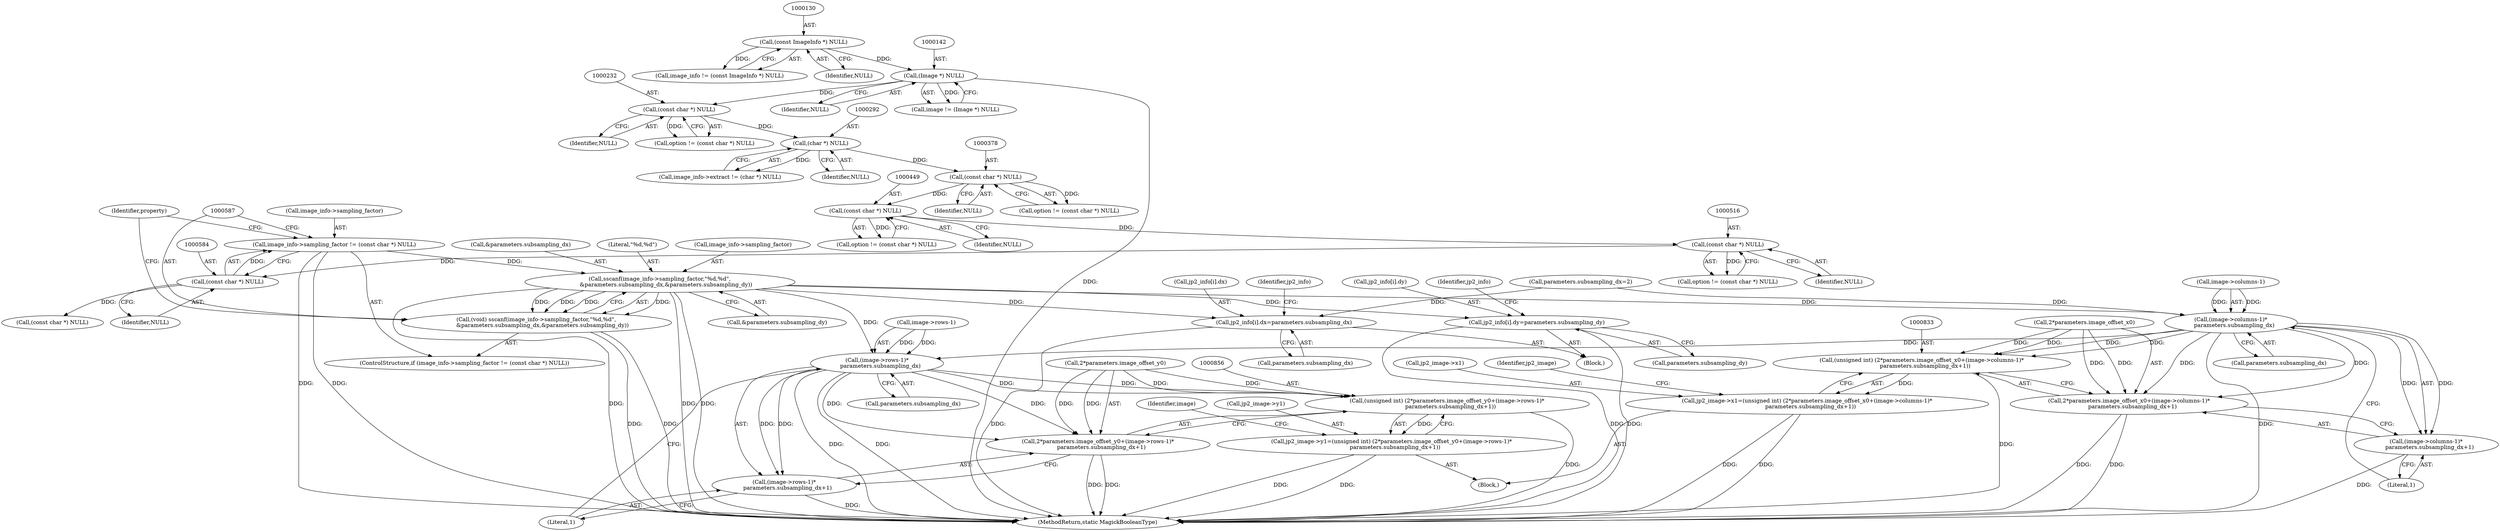 digraph "0_ImageMagick_3d5ac8c20846871f1eb3068b65f93da7cd33bfd0_0@API" {
"1000588" [label="(Call,sscanf(image_info->sampling_factor,\"%d,%d\",\n       &parameters.subsampling_dx,&parameters.subsampling_dy))"];
"1000579" [label="(Call,image_info->sampling_factor != (const char *) NULL)"];
"1000583" [label="(Call,(const char *) NULL)"];
"1000515" [label="(Call,(const char *) NULL)"];
"1000448" [label="(Call,(const char *) NULL)"];
"1000377" [label="(Call,(const char *) NULL)"];
"1000291" [label="(Call,(char *) NULL)"];
"1000231" [label="(Call,(const char *) NULL)"];
"1000141" [label="(Call,(Image *) NULL)"];
"1000129" [label="(Call,(const ImageInfo *) NULL)"];
"1000586" [label="(Call,(void) sscanf(image_info->sampling_factor,\"%d,%d\",\n       &parameters.subsampling_dx,&parameters.subsampling_dy))"];
"1000759" [label="(Call,jp2_info[i].dx=parameters.subsampling_dx)"];
"1000768" [label="(Call,jp2_info[i].dy=parameters.subsampling_dy)"];
"1000841" [label="(Call,(image->columns-1)*\n    parameters.subsampling_dx)"];
"1000832" [label="(Call,(unsigned int) (2*parameters.image_offset_x0+(image->columns-1)*\n    parameters.subsampling_dx+1))"];
"1000828" [label="(Call,jp2_image->x1=(unsigned int) (2*parameters.image_offset_x0+(image->columns-1)*\n    parameters.subsampling_dx+1))"];
"1000834" [label="(Call,2*parameters.image_offset_x0+(image->columns-1)*\n    parameters.subsampling_dx+1)"];
"1000840" [label="(Call,(image->columns-1)*\n    parameters.subsampling_dx+1)"];
"1000864" [label="(Call,(image->rows-1)*\n    parameters.subsampling_dx)"];
"1000855" [label="(Call,(unsigned int) (2*parameters.image_offset_y0+(image->rows-1)*\n    parameters.subsampling_dx+1))"];
"1000851" [label="(Call,jp2_image->y1=(unsigned int) (2*parameters.image_offset_y0+(image->rows-1)*\n    parameters.subsampling_dx+1))"];
"1000857" [label="(Call,2*parameters.image_offset_y0+(image->rows-1)*\n    parameters.subsampling_dx+1)"];
"1000863" [label="(Call,(image->rows-1)*\n    parameters.subsampling_dx+1)"];
"1000759" [label="(Call,jp2_info[i].dx=parameters.subsampling_dx)"];
"1000857" [label="(Call,2*parameters.image_offset_y0+(image->rows-1)*\n    parameters.subsampling_dx+1)"];
"1000768" [label="(Call,jp2_info[i].dy=parameters.subsampling_dy)"];
"1000578" [label="(ControlStructure,if (image_info->sampling_factor != (const char *) NULL))"];
"1000583" [label="(Call,(const char *) NULL)"];
"1000448" [label="(Call,(const char *) NULL)"];
"1000517" [label="(Identifier,NULL)"];
"1000694" [label="(Block,)"];
"1000609" [label="(Call,(const char *) NULL)"];
"1000143" [label="(Identifier,NULL)"];
"1000774" [label="(Call,parameters.subsampling_dy)"];
"1000847" [label="(Call,parameters.subsampling_dx)"];
"1000515" [label="(Call,(const char *) NULL)"];
"1000850" [label="(Literal,1)"];
"1000765" [label="(Call,parameters.subsampling_dx)"];
"1000633" [label="(Call,parameters.subsampling_dx=2)"];
"1000840" [label="(Call,(image->columns-1)*\n    parameters.subsampling_dx+1)"];
"1000513" [label="(Call,option != (const char *) NULL)"];
"1000853" [label="(Identifier,jp2_image)"];
"1000585" [label="(Identifier,NULL)"];
"1000229" [label="(Call,option != (const char *) NULL)"];
"1000852" [label="(Call,jp2_image->y1)"];
"1000446" [label="(Call,option != (const char *) NULL)"];
"1000855" [label="(Call,(unsigned int) (2*parameters.image_offset_y0+(image->rows-1)*\n    parameters.subsampling_dx+1))"];
"1000586" [label="(Call,(void) sscanf(image_info->sampling_factor,\"%d,%d\",\n       &parameters.subsampling_dx,&parameters.subsampling_dy))"];
"1000127" [label="(Call,image_info != (const ImageInfo *) NULL)"];
"1000851" [label="(Call,jp2_image->y1=(unsigned int) (2*parameters.image_offset_y0+(image->rows-1)*\n    parameters.subsampling_dx+1))"];
"1001297" [label="(MethodReturn,static MagickBooleanType)"];
"1000834" [label="(Call,2*parameters.image_offset_x0+(image->columns-1)*\n    parameters.subsampling_dx+1)"];
"1000131" [label="(Identifier,NULL)"];
"1000287" [label="(Call,image_info->extract != (char *) NULL)"];
"1000863" [label="(Call,(image->rows-1)*\n    parameters.subsampling_dx+1)"];
"1000231" [label="(Call,(const char *) NULL)"];
"1000579" [label="(Call,image_info->sampling_factor != (const char *) NULL)"];
"1000602" [label="(Identifier,property)"];
"1000828" [label="(Call,jp2_image->x1=(unsigned int) (2*parameters.image_offset_x0+(image->columns-1)*\n    parameters.subsampling_dx+1))"];
"1000112" [label="(Block,)"];
"1000592" [label="(Literal,\"%d,%d\")"];
"1000580" [label="(Call,image_info->sampling_factor)"];
"1000589" [label="(Call,image_info->sampling_factor)"];
"1000878" [label="(Identifier,image)"];
"1000375" [label="(Call,option != (const char *) NULL)"];
"1000293" [label="(Identifier,NULL)"];
"1000842" [label="(Call,image->columns-1)"];
"1000291" [label="(Call,(char *) NULL)"];
"1000858" [label="(Call,2*parameters.image_offset_y0)"];
"1000377" [label="(Call,(const char *) NULL)"];
"1000379" [label="(Identifier,NULL)"];
"1000771" [label="(Identifier,jp2_info)"];
"1000593" [label="(Call,&parameters.subsampling_dx)"];
"1000141" [label="(Call,(Image *) NULL)"];
"1000588" [label="(Call,sscanf(image_info->sampling_factor,\"%d,%d\",\n       &parameters.subsampling_dx,&parameters.subsampling_dy))"];
"1000865" [label="(Call,image->rows-1)"];
"1000139" [label="(Call,image != (Image *) NULL)"];
"1000129" [label="(Call,(const ImageInfo *) NULL)"];
"1000864" [label="(Call,(image->rows-1)*\n    parameters.subsampling_dx)"];
"1000873" [label="(Literal,1)"];
"1000841" [label="(Call,(image->columns-1)*\n    parameters.subsampling_dx)"];
"1000870" [label="(Call,parameters.subsampling_dx)"];
"1000829" [label="(Call,jp2_image->x1)"];
"1000597" [label="(Call,&parameters.subsampling_dy)"];
"1000780" [label="(Identifier,jp2_info)"];
"1000450" [label="(Identifier,NULL)"];
"1000769" [label="(Call,jp2_info[i].dy)"];
"1000233" [label="(Identifier,NULL)"];
"1000835" [label="(Call,2*parameters.image_offset_x0)"];
"1000832" [label="(Call,(unsigned int) (2*parameters.image_offset_x0+(image->columns-1)*\n    parameters.subsampling_dx+1))"];
"1000760" [label="(Call,jp2_info[i].dx)"];
"1000588" -> "1000586"  [label="AST: "];
"1000588" -> "1000597"  [label="CFG: "];
"1000589" -> "1000588"  [label="AST: "];
"1000592" -> "1000588"  [label="AST: "];
"1000593" -> "1000588"  [label="AST: "];
"1000597" -> "1000588"  [label="AST: "];
"1000586" -> "1000588"  [label="CFG: "];
"1000588" -> "1001297"  [label="DDG: "];
"1000588" -> "1001297"  [label="DDG: "];
"1000588" -> "1001297"  [label="DDG: "];
"1000588" -> "1000586"  [label="DDG: "];
"1000588" -> "1000586"  [label="DDG: "];
"1000588" -> "1000586"  [label="DDG: "];
"1000588" -> "1000586"  [label="DDG: "];
"1000579" -> "1000588"  [label="DDG: "];
"1000588" -> "1000759"  [label="DDG: "];
"1000588" -> "1000768"  [label="DDG: "];
"1000588" -> "1000841"  [label="DDG: "];
"1000588" -> "1000864"  [label="DDG: "];
"1000579" -> "1000578"  [label="AST: "];
"1000579" -> "1000583"  [label="CFG: "];
"1000580" -> "1000579"  [label="AST: "];
"1000583" -> "1000579"  [label="AST: "];
"1000587" -> "1000579"  [label="CFG: "];
"1000602" -> "1000579"  [label="CFG: "];
"1000579" -> "1001297"  [label="DDG: "];
"1000579" -> "1001297"  [label="DDG: "];
"1000583" -> "1000579"  [label="DDG: "];
"1000583" -> "1000585"  [label="CFG: "];
"1000584" -> "1000583"  [label="AST: "];
"1000585" -> "1000583"  [label="AST: "];
"1000515" -> "1000583"  [label="DDG: "];
"1000583" -> "1000609"  [label="DDG: "];
"1000515" -> "1000513"  [label="AST: "];
"1000515" -> "1000517"  [label="CFG: "];
"1000516" -> "1000515"  [label="AST: "];
"1000517" -> "1000515"  [label="AST: "];
"1000513" -> "1000515"  [label="CFG: "];
"1000515" -> "1000513"  [label="DDG: "];
"1000448" -> "1000515"  [label="DDG: "];
"1000448" -> "1000446"  [label="AST: "];
"1000448" -> "1000450"  [label="CFG: "];
"1000449" -> "1000448"  [label="AST: "];
"1000450" -> "1000448"  [label="AST: "];
"1000446" -> "1000448"  [label="CFG: "];
"1000448" -> "1000446"  [label="DDG: "];
"1000377" -> "1000448"  [label="DDG: "];
"1000377" -> "1000375"  [label="AST: "];
"1000377" -> "1000379"  [label="CFG: "];
"1000378" -> "1000377"  [label="AST: "];
"1000379" -> "1000377"  [label="AST: "];
"1000375" -> "1000377"  [label="CFG: "];
"1000377" -> "1000375"  [label="DDG: "];
"1000291" -> "1000377"  [label="DDG: "];
"1000291" -> "1000287"  [label="AST: "];
"1000291" -> "1000293"  [label="CFG: "];
"1000292" -> "1000291"  [label="AST: "];
"1000293" -> "1000291"  [label="AST: "];
"1000287" -> "1000291"  [label="CFG: "];
"1000291" -> "1000287"  [label="DDG: "];
"1000231" -> "1000291"  [label="DDG: "];
"1000231" -> "1000229"  [label="AST: "];
"1000231" -> "1000233"  [label="CFG: "];
"1000232" -> "1000231"  [label="AST: "];
"1000233" -> "1000231"  [label="AST: "];
"1000229" -> "1000231"  [label="CFG: "];
"1000231" -> "1000229"  [label="DDG: "];
"1000141" -> "1000231"  [label="DDG: "];
"1000141" -> "1000139"  [label="AST: "];
"1000141" -> "1000143"  [label="CFG: "];
"1000142" -> "1000141"  [label="AST: "];
"1000143" -> "1000141"  [label="AST: "];
"1000139" -> "1000141"  [label="CFG: "];
"1000141" -> "1001297"  [label="DDG: "];
"1000141" -> "1000139"  [label="DDG: "];
"1000129" -> "1000141"  [label="DDG: "];
"1000129" -> "1000127"  [label="AST: "];
"1000129" -> "1000131"  [label="CFG: "];
"1000130" -> "1000129"  [label="AST: "];
"1000131" -> "1000129"  [label="AST: "];
"1000127" -> "1000129"  [label="CFG: "];
"1000129" -> "1000127"  [label="DDG: "];
"1000586" -> "1000578"  [label="AST: "];
"1000587" -> "1000586"  [label="AST: "];
"1000602" -> "1000586"  [label="CFG: "];
"1000586" -> "1001297"  [label="DDG: "];
"1000586" -> "1001297"  [label="DDG: "];
"1000759" -> "1000694"  [label="AST: "];
"1000759" -> "1000765"  [label="CFG: "];
"1000760" -> "1000759"  [label="AST: "];
"1000765" -> "1000759"  [label="AST: "];
"1000771" -> "1000759"  [label="CFG: "];
"1000759" -> "1001297"  [label="DDG: "];
"1000633" -> "1000759"  [label="DDG: "];
"1000768" -> "1000694"  [label="AST: "];
"1000768" -> "1000774"  [label="CFG: "];
"1000769" -> "1000768"  [label="AST: "];
"1000774" -> "1000768"  [label="AST: "];
"1000780" -> "1000768"  [label="CFG: "];
"1000768" -> "1001297"  [label="DDG: "];
"1000768" -> "1001297"  [label="DDG: "];
"1000841" -> "1000840"  [label="AST: "];
"1000841" -> "1000847"  [label="CFG: "];
"1000842" -> "1000841"  [label="AST: "];
"1000847" -> "1000841"  [label="AST: "];
"1000850" -> "1000841"  [label="CFG: "];
"1000841" -> "1001297"  [label="DDG: "];
"1000841" -> "1000832"  [label="DDG: "];
"1000841" -> "1000832"  [label="DDG: "];
"1000841" -> "1000834"  [label="DDG: "];
"1000841" -> "1000834"  [label="DDG: "];
"1000841" -> "1000840"  [label="DDG: "];
"1000841" -> "1000840"  [label="DDG: "];
"1000842" -> "1000841"  [label="DDG: "];
"1000842" -> "1000841"  [label="DDG: "];
"1000633" -> "1000841"  [label="DDG: "];
"1000841" -> "1000864"  [label="DDG: "];
"1000832" -> "1000828"  [label="AST: "];
"1000832" -> "1000834"  [label="CFG: "];
"1000833" -> "1000832"  [label="AST: "];
"1000834" -> "1000832"  [label="AST: "];
"1000828" -> "1000832"  [label="CFG: "];
"1000832" -> "1001297"  [label="DDG: "];
"1000832" -> "1000828"  [label="DDG: "];
"1000835" -> "1000832"  [label="DDG: "];
"1000835" -> "1000832"  [label="DDG: "];
"1000828" -> "1000112"  [label="AST: "];
"1000829" -> "1000828"  [label="AST: "];
"1000853" -> "1000828"  [label="CFG: "];
"1000828" -> "1001297"  [label="DDG: "];
"1000828" -> "1001297"  [label="DDG: "];
"1000834" -> "1000840"  [label="CFG: "];
"1000835" -> "1000834"  [label="AST: "];
"1000840" -> "1000834"  [label="AST: "];
"1000834" -> "1001297"  [label="DDG: "];
"1000834" -> "1001297"  [label="DDG: "];
"1000835" -> "1000834"  [label="DDG: "];
"1000835" -> "1000834"  [label="DDG: "];
"1000840" -> "1000850"  [label="CFG: "];
"1000850" -> "1000840"  [label="AST: "];
"1000840" -> "1001297"  [label="DDG: "];
"1000864" -> "1000863"  [label="AST: "];
"1000864" -> "1000870"  [label="CFG: "];
"1000865" -> "1000864"  [label="AST: "];
"1000870" -> "1000864"  [label="AST: "];
"1000873" -> "1000864"  [label="CFG: "];
"1000864" -> "1001297"  [label="DDG: "];
"1000864" -> "1001297"  [label="DDG: "];
"1000864" -> "1000855"  [label="DDG: "];
"1000864" -> "1000855"  [label="DDG: "];
"1000864" -> "1000857"  [label="DDG: "];
"1000864" -> "1000857"  [label="DDG: "];
"1000864" -> "1000863"  [label="DDG: "];
"1000864" -> "1000863"  [label="DDG: "];
"1000865" -> "1000864"  [label="DDG: "];
"1000865" -> "1000864"  [label="DDG: "];
"1000855" -> "1000851"  [label="AST: "];
"1000855" -> "1000857"  [label="CFG: "];
"1000856" -> "1000855"  [label="AST: "];
"1000857" -> "1000855"  [label="AST: "];
"1000851" -> "1000855"  [label="CFG: "];
"1000855" -> "1001297"  [label="DDG: "];
"1000855" -> "1000851"  [label="DDG: "];
"1000858" -> "1000855"  [label="DDG: "];
"1000858" -> "1000855"  [label="DDG: "];
"1000851" -> "1000112"  [label="AST: "];
"1000852" -> "1000851"  [label="AST: "];
"1000878" -> "1000851"  [label="CFG: "];
"1000851" -> "1001297"  [label="DDG: "];
"1000851" -> "1001297"  [label="DDG: "];
"1000857" -> "1000863"  [label="CFG: "];
"1000858" -> "1000857"  [label="AST: "];
"1000863" -> "1000857"  [label="AST: "];
"1000857" -> "1001297"  [label="DDG: "];
"1000857" -> "1001297"  [label="DDG: "];
"1000858" -> "1000857"  [label="DDG: "];
"1000858" -> "1000857"  [label="DDG: "];
"1000863" -> "1000873"  [label="CFG: "];
"1000873" -> "1000863"  [label="AST: "];
"1000863" -> "1001297"  [label="DDG: "];
}
